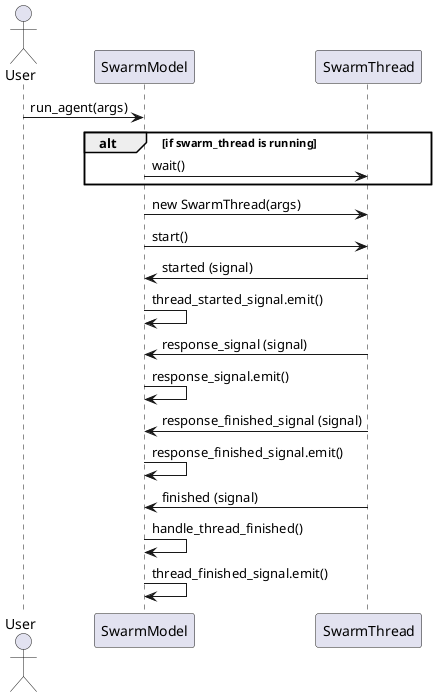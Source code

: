 @startuml

actor User

participant SwarmModel
participant SwarmThread

User -> SwarmModel: run_agent(args)
alt if swarm_thread is running
    SwarmModel -> SwarmThread: wait()
end

SwarmModel -> SwarmThread: new SwarmThread(args)
SwarmModel -> SwarmThread: start()
SwarmThread -> SwarmModel: started (signal)
SwarmModel -> SwarmModel: thread_started_signal.emit()

SwarmThread -> SwarmModel: response_signal (signal)
SwarmModel -> SwarmModel: response_signal.emit()

SwarmThread -> SwarmModel: response_finished_signal (signal)
SwarmModel -> SwarmModel: response_finished_signal.emit()

SwarmThread -> SwarmModel: finished (signal)
SwarmModel -> SwarmModel: handle_thread_finished()
SwarmModel -> SwarmModel: thread_finished_signal.emit()

@enduml